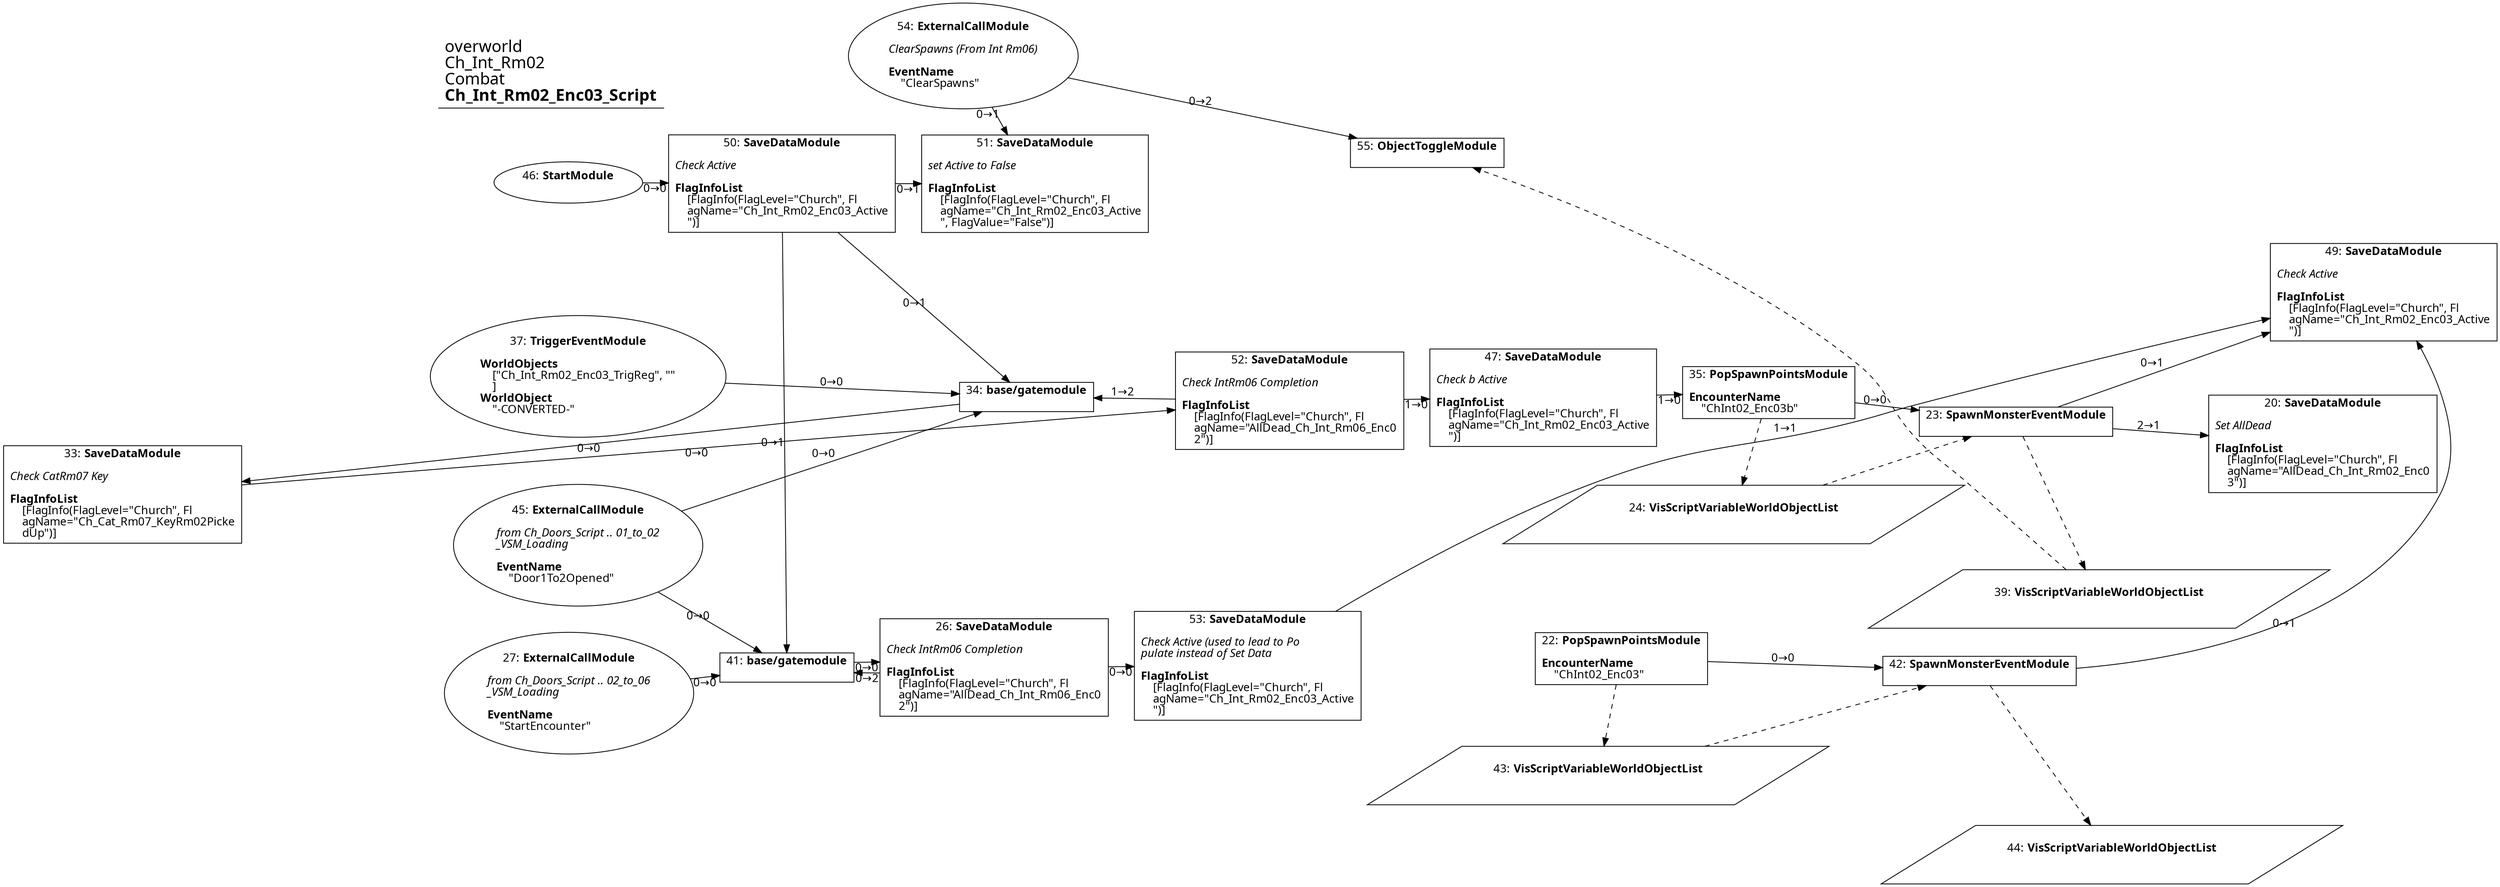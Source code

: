 digraph {
    layout = fdp;
    overlap = prism;
    sep = "+16";
    splines = spline;

    node [ shape = box ];

    graph [ fontname = "Segoe UI" ];
    node [ fontname = "Segoe UI" ];
    edge [ fontname = "Segoe UI" ];

    20 [ label = <20: <b>SaveDataModule</b><br/><br/><i>Set AllDead<br align="left"/></i><br align="left"/><b>FlagInfoList</b><br align="left"/>    [FlagInfo(FlagLevel=&quot;Church&quot;, Fl<br align="left"/>    agName=&quot;AllDead_Ch_Int_Rm02_Enc0<br align="left"/>    3&quot;)]<br align="left"/>> ];
    20 [ pos = "1.3750001,-0.223!" ];

    22 [ label = <22: <b>PopSpawnPointsModule</b><br/><br/><b>EncounterName</b><br align="left"/>    &quot;ChInt02_Enc03&quot;<br align="left"/>> ];
    22 [ pos = "0.656,-0.52400005!" ];
    22 -> 42 [ label = "0→0" ];
    22 -> 43 [ style = dashed ];

    23 [ label = <23: <b>SpawnMonsterEventModule</b><br/><br/>> ];
    23 [ pos = "1.026,-0.19900002!" ];
    23 -> 20 [ label = "2→1" ];
    23 -> 49 [ label = "0→1" ];
    24 -> 23 [ style = dashed ];
    23 -> 39 [ style = dashed ];

    24 [ label = <24: <b>VisScriptVariableWorldObjectList</b><br/><br/>> ];
    24 [ shape = parallelogram ]
    24 [ pos = "0.79800004,-0.34600002!" ];

    26 [ label = <26: <b>SaveDataModule</b><br/><br/><i>Check IntRm06 Completion<br align="left"/></i><br align="left"/><b>FlagInfoList</b><br align="left"/>    [FlagInfo(FlagLevel=&quot;Church&quot;, Fl<br align="left"/>    agName=&quot;AllDead_Ch_Int_Rm06_Enc0<br align="left"/>    2&quot;)]<br align="left"/>> ];
    26 [ pos = "-0.24400002,-0.521!" ];
    26 -> 41 [ label = "0→2" ];
    26 -> 53 [ label = "0→0" ];

    27 [ label = <27: <b>ExternalCallModule</b><br/><br/><i>from Ch_Doors_Script .. 02_to_06<br align="left"/>_VSM_Loading<br align="left"/></i><br align="left"/><b>EventName</b><br align="left"/>    &quot;StartEncounter&quot;<br align="left"/>> ];
    27 [ shape = oval ]
    27 [ pos = "-0.725,-0.522!" ];
    27 -> 41 [ label = "0→0" ];

    33 [ label = <33: <b>SaveDataModule</b><br/><br/><i>Check CatRm07 Key <br align="left"/></i><br align="left"/><b>FlagInfoList</b><br align="left"/>    [FlagInfo(FlagLevel=&quot;Church&quot;, Fl<br align="left"/>    agName=&quot;Ch_Cat_Rm07_KeyRm02Picke<br align="left"/>    dUp&quot;)]<br align="left"/>> ];
    33 -> 52 [ label = "0→0" ];

    34 [ label = <34: <b>base/gatemodule</b><br/><br/>> ];
    34 [ pos = "-0.18800001,-0.171!" ];
    34 -> 33 [ label = "0→0" ];

    35 [ label = <35: <b>PopSpawnPointsModule</b><br/><br/><b>EncounterName</b><br align="left"/>    &quot;ChInt02_Enc03b&quot;<br align="left"/>> ];
    35 [ pos = "0.75600004,-0.17600001!" ];
    35 -> 23 [ label = "0→0" ];
    35 -> 24 [ style = dashed ];

    37 [ label = <37: <b>TriggerEventModule</b><br/><br/><b>WorldObjects</b><br align="left"/>    [&quot;Ch_Int_Rm02_Enc03_TrigReg&quot;, &quot;&quot;<br align="left"/>    ]<br align="left"/><b>WorldObject</b><br align="left"/>    &quot;-CONVERTED-&quot;<br align="left"/>> ];
    37 [ shape = oval ]
    37 [ pos = "-0.70000005,-0.157!" ];
    37 -> 34 [ label = "0→0" ];

    39 [ label = <39: <b>VisScriptVariableWorldObjectList</b><br/><br/>> ];
    39 [ shape = parallelogram ]
    39 [ pos = "1.039,-0.40300003!" ];

    41 [ label = <41: <b>base/gatemodule</b><br/><br/>> ];
    41 [ pos = "-0.43500003,-0.521!" ];
    41 -> 26 [ label = "0→0" ];

    42 [ label = <42: <b>SpawnMonsterEventModule</b><br/><br/>> ];
    42 [ pos = "0.947,-0.508!" ];
    42 -> 49 [ label = "0→1" ];
    42 -> 44 [ style = dashed ];
    43 -> 42 [ style = dashed ];

    43 [ label = <43: <b>VisScriptVariableWorldObjectList</b><br/><br/>> ];
    43 [ shape = parallelogram ]
    43 [ pos = "0.67600006,-0.675!" ];

    44 [ label = <44: <b>VisScriptVariableWorldObjectList</b><br/><br/>> ];
    44 [ shape = parallelogram ]
    44 [ pos = "0.994,-0.72300005!" ];

    45 [ label = <45: <b>ExternalCallModule</b><br/><br/><i>from Ch_Doors_Script .. 01_to_02<br align="left"/>_VSM_Loading<br align="left"/></i><br align="left"/><b>EventName</b><br align="left"/>    &quot;Door1To2Opened&quot;<br align="left"/>> ];
    45 [ shape = oval ]
    45 [ pos = "-0.71800005,-0.386!" ];
    45 -> 34 [ label = "0→0" ];
    45 -> 41 [ label = "0→0" ];

    46 [ label = <46: <b>StartModule</b><br/><br/>> ];
    46 [ shape = oval ]
    46 [ pos = "-0.638,0.106000006!" ];
    46 -> 50 [ label = "0→0" ];

    47 [ label = <47: <b>SaveDataModule</b><br/><br/><i>Check b Active<br align="left"/></i><br align="left"/><b>FlagInfoList</b><br align="left"/>    [FlagInfo(FlagLevel=&quot;Church&quot;, Fl<br align="left"/>    agName=&quot;Ch_Int_Rm02_Enc03_Active<br align="left"/>    &quot;)]<br align="left"/>> ];
    47 [ pos = "0.49100003,-0.18!" ];
    47 -> 35 [ label = "1→0" ];

    49 [ label = <49: <b>SaveDataModule</b><br/><br/><i>Check Active<br align="left"/></i><br align="left"/><b>FlagInfoList</b><br align="left"/>    [FlagInfo(FlagLevel=&quot;Church&quot;, Fl<br align="left"/>    agName=&quot;Ch_Int_Rm02_Enc03_Active<br align="left"/>    &quot;)]<br align="left"/>> ];
    49 [ pos = "1.47,-0.034!" ];

    50 [ label = <50: <b>SaveDataModule</b><br/><br/><i>Check Active<br align="left"/></i><br align="left"/><b>FlagInfoList</b><br align="left"/>    [FlagInfo(FlagLevel=&quot;Church&quot;, Fl<br align="left"/>    agName=&quot;Ch_Int_Rm02_Enc03_Active<br align="left"/>    &quot;)]<br align="left"/>> ];
    50 [ pos = "-0.476,0.105000004!" ];
    50 -> 34 [ label = "0→1" ];
    50 -> 51 [ label = "0→1" ];
    50 -> 41 [ label = "0→1" ];

    51 [ label = <51: <b>SaveDataModule</b><br/><br/><i>set Active to False<br align="left"/></i><br align="left"/><b>FlagInfoList</b><br align="left"/>    [FlagInfo(FlagLevel=&quot;Church&quot;, Fl<br align="left"/>    agName=&quot;Ch_Int_Rm02_Enc03_Active<br align="left"/>    &quot;, FlagValue=&quot;False&quot;)]<br align="left"/>> ];
    51 [ pos = "-0.21200001,0.104!" ];

    52 [ label = <52: <b>SaveDataModule</b><br/><br/><i>Check IntRm06 Completion<br align="left"/></i><br align="left"/><b>FlagInfoList</b><br align="left"/>    [FlagInfo(FlagLevel=&quot;Church&quot;, Fl<br align="left"/>    agName=&quot;AllDead_Ch_Int_Rm06_Enc0<br align="left"/>    2&quot;)]<br align="left"/>> ];
    52 [ pos = "0.22800002,-0.18!" ];
    52 -> 47 [ label = "1→0" ];
    52 -> 34 [ label = "1→2" ];

    53 [ label = <53: <b>SaveDataModule</b><br/><br/><i>Check Active (used to lead to Po<br align="left"/>pulate instead of Set Data<br align="left"/></i><br align="left"/><b>FlagInfoList</b><br align="left"/>    [FlagInfo(FlagLevel=&quot;Church&quot;, Fl<br align="left"/>    agName=&quot;Ch_Int_Rm02_Enc03_Active<br align="left"/>    &quot;)]<br align="left"/>> ];
    53 [ pos = "-0.007,-0.52000004!" ];
    53 -> 49 [ label = "1→1" ];

    54 [ label = <54: <b>ExternalCallModule</b><br/><br/><i>ClearSpawns (From Int Rm06)<br align="left"/></i><br align="left"/><b>EventName</b><br align="left"/>    &quot;ClearSpawns&quot;<br align="left"/>> ];
    54 [ shape = oval ]
    54 [ pos = "-0.28800002,0.23400001!" ];
    54 -> 55 [ label = "0→2" ];
    54 -> 51 [ label = "0→1" ];

    55 [ label = <55: <b>ObjectToggleModule</b><br/><br/>> ];
    55 [ pos = "0.33200002,0.133!" ];
    39 -> 55 [ style = dashed ];

    title [ pos = "-0.726,0.23500001!" ];
    title [ shape = underline ];
    title [ label = <<font point-size="20">overworld<br align="left"/>Ch_Int_Rm02<br align="left"/>Combat<br align="left"/><b>Ch_Int_Rm02_Enc03_Script</b><br align="left"/></font>> ];
}
